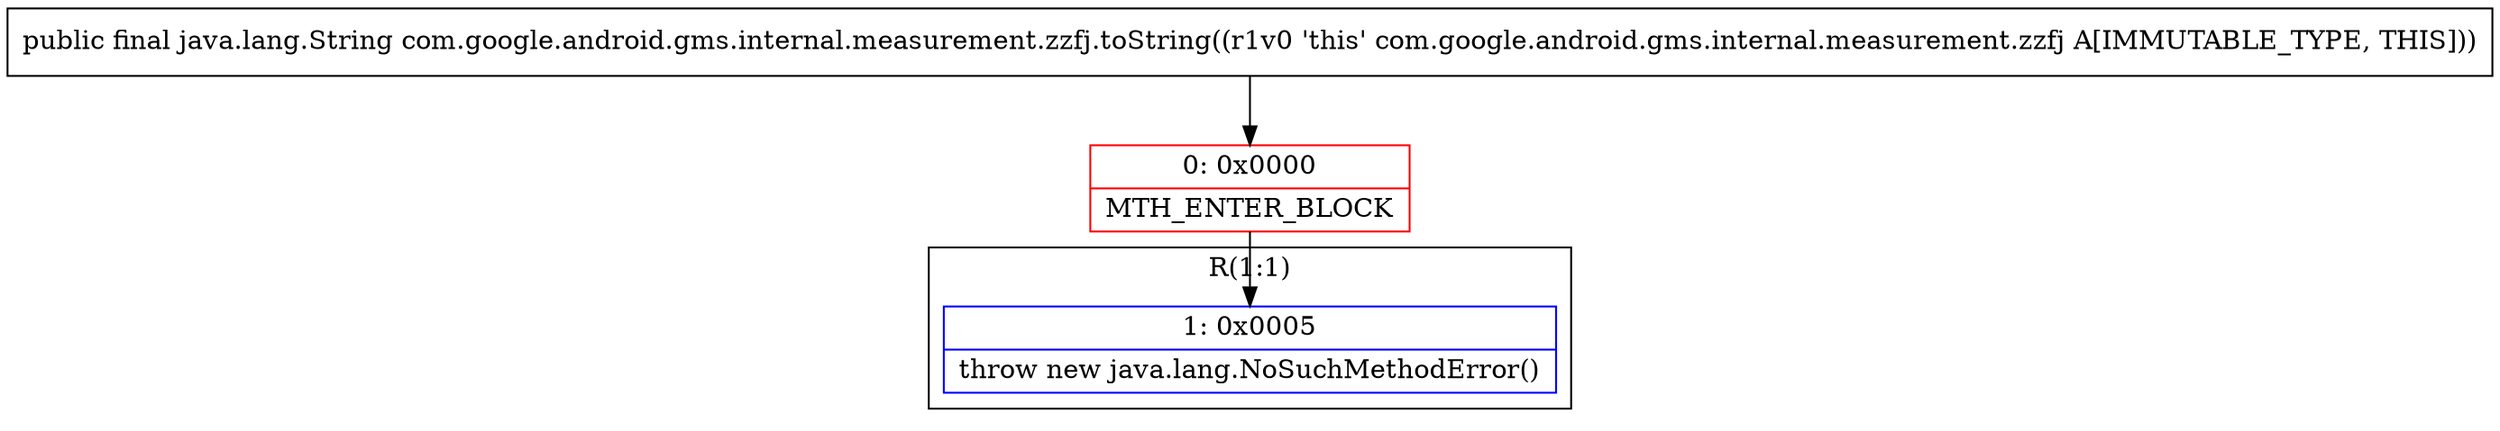 digraph "CFG forcom.google.android.gms.internal.measurement.zzfj.toString()Ljava\/lang\/String;" {
subgraph cluster_Region_185546914 {
label = "R(1:1)";
node [shape=record,color=blue];
Node_1 [shape=record,label="{1\:\ 0x0005|throw new java.lang.NoSuchMethodError()\l}"];
}
Node_0 [shape=record,color=red,label="{0\:\ 0x0000|MTH_ENTER_BLOCK\l}"];
MethodNode[shape=record,label="{public final java.lang.String com.google.android.gms.internal.measurement.zzfj.toString((r1v0 'this' com.google.android.gms.internal.measurement.zzfj A[IMMUTABLE_TYPE, THIS])) }"];
MethodNode -> Node_0;
Node_0 -> Node_1;
}

